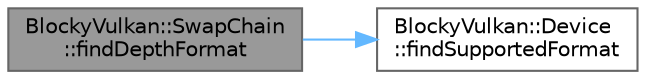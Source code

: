 digraph "BlockyVulkan::SwapChain::findDepthFormat"
{
 // LATEX_PDF_SIZE
  bgcolor="transparent";
  edge [fontname=Helvetica,fontsize=10,labelfontname=Helvetica,labelfontsize=10];
  node [fontname=Helvetica,fontsize=10,shape=box,height=0.2,width=0.4];
  rankdir="LR";
  Node1 [id="Node000001",label="BlockyVulkan::SwapChain\l::findDepthFormat",height=0.2,width=0.4,color="gray40", fillcolor="grey60", style="filled", fontcolor="black",tooltip=" "];
  Node1 -> Node2 [id="edge1_Node000001_Node000002",color="steelblue1",style="solid",tooltip=" "];
  Node2 [id="Node000002",label="BlockyVulkan::Device\l::findSupportedFormat",height=0.2,width=0.4,color="grey40", fillcolor="white", style="filled",URL="$class_blocky_vulkan_1_1_device.html#a4d650743baa310cfab8703488586d27c",tooltip=" "];
}
